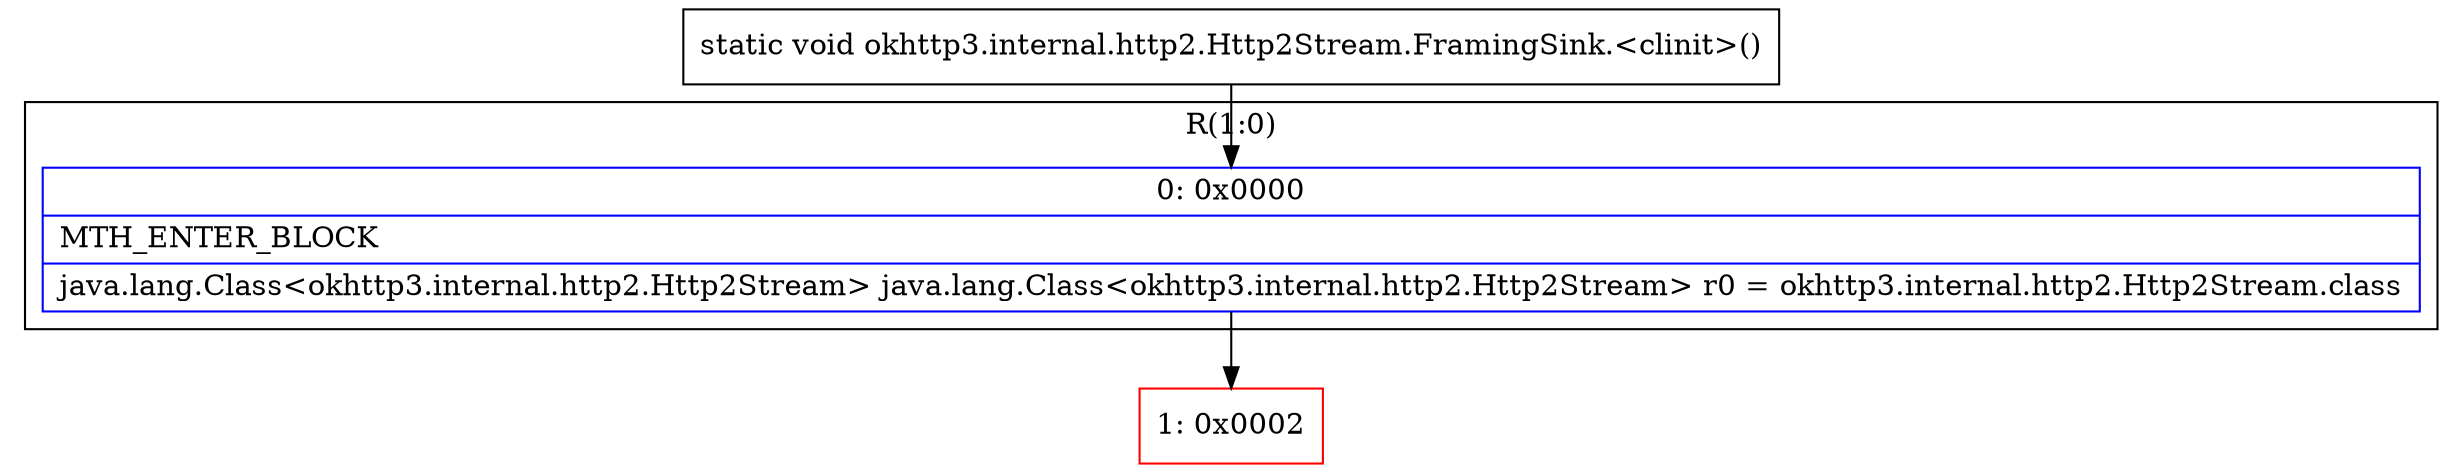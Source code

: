digraph "CFG forokhttp3.internal.http2.Http2Stream.FramingSink.\<clinit\>()V" {
subgraph cluster_Region_801366860 {
label = "R(1:0)";
node [shape=record,color=blue];
Node_0 [shape=record,label="{0\:\ 0x0000|MTH_ENTER_BLOCK\l|java.lang.Class\<okhttp3.internal.http2.Http2Stream\> java.lang.Class\<okhttp3.internal.http2.Http2Stream\> r0 = okhttp3.internal.http2.Http2Stream.class\l}"];
}
Node_1 [shape=record,color=red,label="{1\:\ 0x0002}"];
MethodNode[shape=record,label="{static void okhttp3.internal.http2.Http2Stream.FramingSink.\<clinit\>() }"];
MethodNode -> Node_0;
Node_0 -> Node_1;
}

